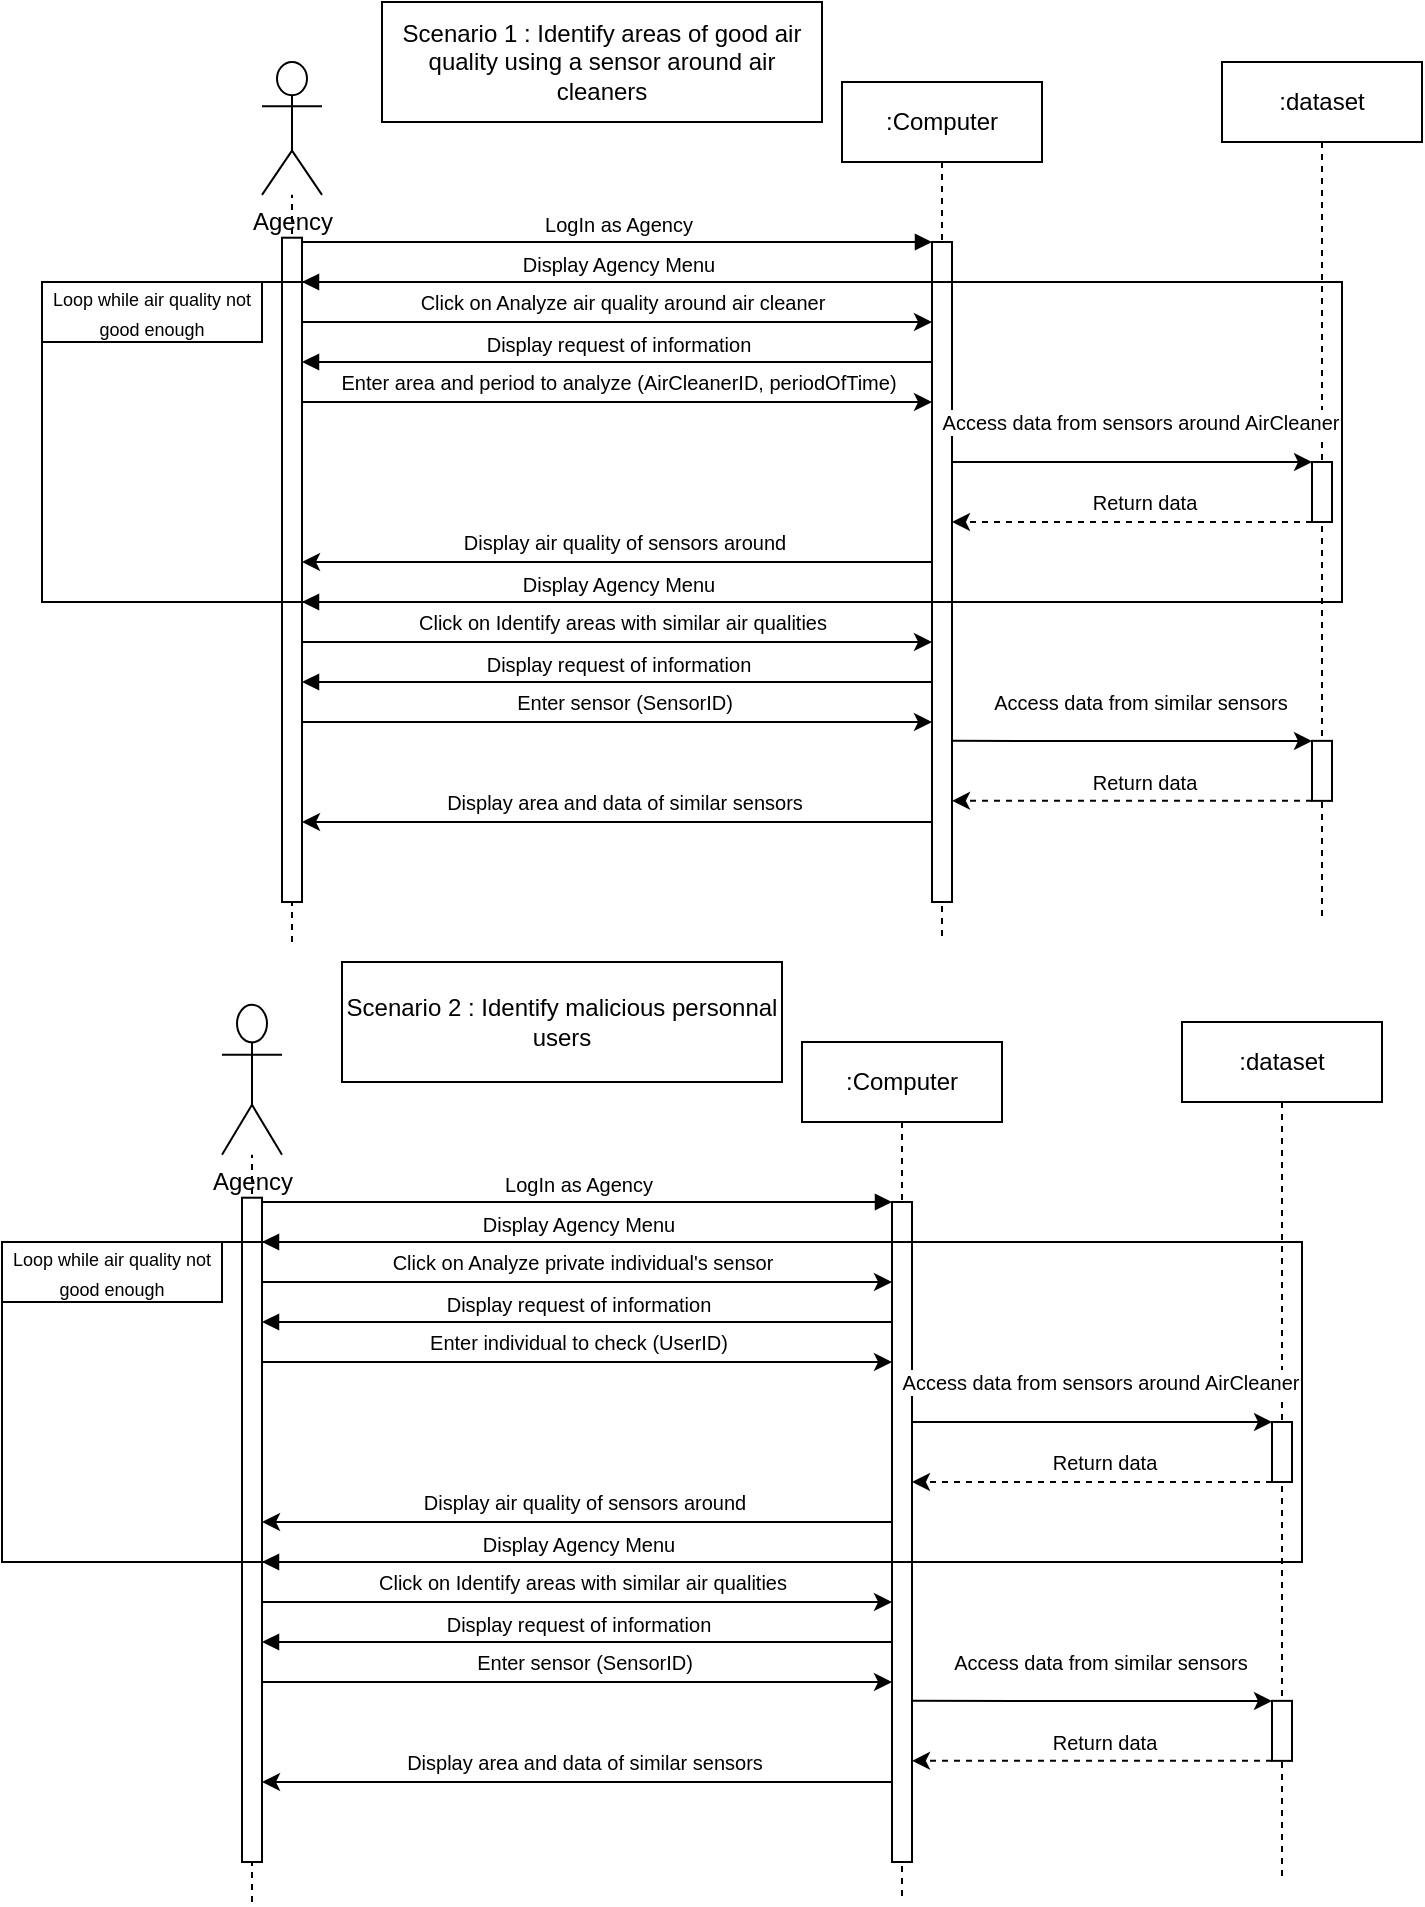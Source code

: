 <mxfile version="24.3.1" type="github">
  <diagram name="Page-1" id="2YBvvXClWsGukQMizWep">
    <mxGraphModel dx="1669" dy="426" grid="1" gridSize="10" guides="1" tooltips="1" connect="1" arrows="1" fold="1" page="1" pageScale="1" pageWidth="850" pageHeight="1100" math="0" shadow="0">
      <root>
        <mxCell id="0" />
        <mxCell id="1" parent="0" />
        <mxCell id="aM9ryv3xv72pqoxQDRHE-5" value="&lt;div&gt;:Computer&lt;/div&gt;" style="shape=umlLifeline;perimeter=lifelinePerimeter;whiteSpace=wrap;html=1;container=0;dropTarget=0;collapsible=0;recursiveResize=0;outlineConnect=0;portConstraint=eastwest;newEdgeStyle={&quot;edgeStyle&quot;:&quot;elbowEdgeStyle&quot;,&quot;elbow&quot;:&quot;vertical&quot;,&quot;curved&quot;:0,&quot;rounded&quot;:0};" parent="1" vertex="1">
          <mxGeometry x="220" y="40" width="100" height="430" as="geometry" />
        </mxCell>
        <mxCell id="aM9ryv3xv72pqoxQDRHE-6" value="" style="html=1;points=[];perimeter=orthogonalPerimeter;outlineConnect=0;targetShapes=umlLifeline;portConstraint=eastwest;newEdgeStyle={&quot;edgeStyle&quot;:&quot;elbowEdgeStyle&quot;,&quot;elbow&quot;:&quot;vertical&quot;,&quot;curved&quot;:0,&quot;rounded&quot;:0};" parent="aM9ryv3xv72pqoxQDRHE-5" vertex="1">
          <mxGeometry x="45" y="80" width="10" height="330" as="geometry" />
        </mxCell>
        <mxCell id="aM9ryv3xv72pqoxQDRHE-7" value="&lt;font style=&quot;font-size: 10px;&quot;&gt;LogIn as Agency&lt;/font&gt;" style="html=1;verticalAlign=bottom;endArrow=block;edgeStyle=elbowEdgeStyle;elbow=vertical;curved=0;rounded=0;" parent="1" source="aM9ryv3xv72pqoxQDRHE-2" target="aM9ryv3xv72pqoxQDRHE-6" edge="1">
          <mxGeometry relative="1" as="geometry">
            <mxPoint x="195" y="130" as="sourcePoint" />
            <Array as="points">
              <mxPoint x="180" y="120" />
            </Array>
          </mxGeometry>
        </mxCell>
        <mxCell id="aM9ryv3xv72pqoxQDRHE-9" value="&lt;font style=&quot;font-size: 10px;&quot;&gt;Display Agency Menu&lt;/font&gt;" style="html=1;verticalAlign=bottom;endArrow=block;edgeStyle=elbowEdgeStyle;elbow=vertical;curved=0;rounded=0;" parent="1" source="aM9ryv3xv72pqoxQDRHE-6" target="aM9ryv3xv72pqoxQDRHE-2" edge="1">
          <mxGeometry relative="1" as="geometry">
            <mxPoint x="175" y="160" as="sourcePoint" />
            <Array as="points">
              <mxPoint x="60" y="140" />
              <mxPoint x="190" y="160" />
            </Array>
            <mxPoint x="-40" y="160.0" as="targetPoint" />
          </mxGeometry>
        </mxCell>
        <mxCell id="IGTpVywdScjhedYOJICQ-6" value="" style="endArrow=none;dashed=1;html=1;rounded=0;" edge="1" parent="1" target="IGTpVywdScjhedYOJICQ-1">
          <mxGeometry width="50" height="50" relative="1" as="geometry">
            <mxPoint x="-55" y="470" as="sourcePoint" />
            <mxPoint x="-60" y="100" as="targetPoint" />
          </mxGeometry>
        </mxCell>
        <mxCell id="IGTpVywdScjhedYOJICQ-5" value="" style="group" vertex="1" connectable="0" parent="1">
          <mxGeometry x="-70" width="540" height="450" as="geometry" />
        </mxCell>
        <mxCell id="IGTpVywdScjhedYOJICQ-1" value="&lt;div&gt;Agency&lt;/div&gt;&lt;div&gt;&lt;br&gt;&lt;/div&gt;" style="shape=umlActor;verticalLabelPosition=bottom;verticalAlign=top;html=1;outlineConnect=0;" vertex="1" parent="IGTpVywdScjhedYOJICQ-5">
          <mxGeometry y="30" width="30" height="66.43" as="geometry" />
        </mxCell>
        <mxCell id="aM9ryv3xv72pqoxQDRHE-2" value="" style="html=1;points=[];perimeter=orthogonalPerimeter;outlineConnect=0;targetShapes=umlLifeline;portConstraint=eastwest;newEdgeStyle={&quot;edgeStyle&quot;:&quot;elbowEdgeStyle&quot;,&quot;elbow&quot;:&quot;vertical&quot;,&quot;curved&quot;:0,&quot;rounded&quot;:0};" parent="IGTpVywdScjhedYOJICQ-5" vertex="1">
          <mxGeometry x="10" y="117.857" width="10" height="332.143" as="geometry" />
        </mxCell>
        <mxCell id="IGTpVywdScjhedYOJICQ-55" value="" style="rounded=0;whiteSpace=wrap;html=1;fillColor=none;" vertex="1" parent="IGTpVywdScjhedYOJICQ-5">
          <mxGeometry x="-110" y="140" width="650" height="160" as="geometry" />
        </mxCell>
        <mxCell id="IGTpVywdScjhedYOJICQ-8" style="edgeStyle=elbowEdgeStyle;rounded=0;orthogonalLoop=1;jettySize=auto;html=1;elbow=vertical;curved=0;" edge="1" parent="1">
          <mxGeometry relative="1" as="geometry">
            <mxPoint x="-50" y="160.0" as="sourcePoint" />
            <mxPoint x="265" y="160.0" as="targetPoint" />
          </mxGeometry>
        </mxCell>
        <mxCell id="IGTpVywdScjhedYOJICQ-9" value="&lt;font style=&quot;font-size: 10px;&quot;&gt;Click on Analyze air quality around air cleaner&lt;/font&gt;" style="edgeLabel;html=1;align=center;verticalAlign=middle;resizable=0;points=[];" vertex="1" connectable="0" parent="IGTpVywdScjhedYOJICQ-8">
          <mxGeometry x="0.154" y="2" relative="1" as="geometry">
            <mxPoint x="-22" y="-8" as="offset" />
          </mxGeometry>
        </mxCell>
        <mxCell id="IGTpVywdScjhedYOJICQ-14" style="edgeStyle=elbowEdgeStyle;rounded=0;orthogonalLoop=1;jettySize=auto;html=1;elbow=vertical;curved=0;" edge="1" parent="1" source="aM9ryv3xv72pqoxQDRHE-2" target="aM9ryv3xv72pqoxQDRHE-6">
          <mxGeometry relative="1" as="geometry">
            <mxPoint x="260" y="200" as="targetPoint" />
            <Array as="points">
              <mxPoint x="160" y="200" />
              <mxPoint x="110" y="220" />
              <mxPoint x="160" y="200" />
              <mxPoint x="110" y="200" />
            </Array>
          </mxGeometry>
        </mxCell>
        <mxCell id="IGTpVywdScjhedYOJICQ-15" value="&lt;font style=&quot;font-size: 10px;&quot;&gt;Enter area and period to analyze (AirCleanerID, periodOfTime)&lt;br&gt;&lt;/font&gt;" style="edgeLabel;html=1;align=center;verticalAlign=middle;resizable=0;points=[];" vertex="1" connectable="0" parent="IGTpVywdScjhedYOJICQ-14">
          <mxGeometry x="0.084" relative="1" as="geometry">
            <mxPoint x="-13" y="-10" as="offset" />
          </mxGeometry>
        </mxCell>
        <mxCell id="IGTpVywdScjhedYOJICQ-18" style="edgeStyle=elbowEdgeStyle;rounded=0;orthogonalLoop=1;jettySize=auto;html=1;elbow=vertical;curved=0;" edge="1" parent="1">
          <mxGeometry relative="1" as="geometry">
            <mxPoint x="265" y="280.003" as="sourcePoint" />
            <mxPoint x="-50" y="280.003" as="targetPoint" />
          </mxGeometry>
        </mxCell>
        <mxCell id="IGTpVywdScjhedYOJICQ-19" value="&lt;font style=&quot;font-size: 10px;&quot;&gt;Display air quality of sensors around &lt;/font&gt;" style="edgeLabel;html=1;align=center;verticalAlign=middle;resizable=0;points=[];" vertex="1" connectable="0" parent="IGTpVywdScjhedYOJICQ-18">
          <mxGeometry x="-0.113" y="-2" relative="1" as="geometry">
            <mxPoint x="-15" y="-8" as="offset" />
          </mxGeometry>
        </mxCell>
        <mxCell id="IGTpVywdScjhedYOJICQ-22" value="Scenario 1 : Identify areas of good air quality using a sensor around air cleaners" style="rounded=0;whiteSpace=wrap;html=1;" vertex="1" parent="1">
          <mxGeometry x="-10" width="220" height="60" as="geometry" />
        </mxCell>
        <mxCell id="IGTpVywdScjhedYOJICQ-23" style="edgeStyle=elbowEdgeStyle;rounded=0;orthogonalLoop=1;jettySize=auto;html=1;elbow=vertical;curved=0;" edge="1" parent="1">
          <mxGeometry relative="1" as="geometry">
            <mxPoint x="-50" y="360" as="sourcePoint" />
            <mxPoint x="265" y="360" as="targetPoint" />
            <Array as="points">
              <mxPoint x="160" y="360" />
              <mxPoint x="140" y="330" />
            </Array>
          </mxGeometry>
        </mxCell>
        <mxCell id="IGTpVywdScjhedYOJICQ-37" value="&lt;font style=&quot;font-size: 10px;&quot;&gt;Enter sensor (SensorID)&lt;/font&gt;" style="edgeLabel;html=1;align=center;verticalAlign=middle;resizable=0;points=[];" vertex="1" connectable="0" parent="IGTpVywdScjhedYOJICQ-23">
          <mxGeometry x="0.019" y="1" relative="1" as="geometry">
            <mxPoint y="-9" as="offset" />
          </mxGeometry>
        </mxCell>
        <mxCell id="IGTpVywdScjhedYOJICQ-28" value="&lt;div&gt;:dataset&lt;/div&gt;" style="shape=umlLifeline;perimeter=lifelinePerimeter;whiteSpace=wrap;html=1;container=0;dropTarget=0;collapsible=0;recursiveResize=0;outlineConnect=0;portConstraint=eastwest;newEdgeStyle={&quot;edgeStyle&quot;:&quot;elbowEdgeStyle&quot;,&quot;elbow&quot;:&quot;vertical&quot;,&quot;curved&quot;:0,&quot;rounded&quot;:0};" vertex="1" parent="1">
          <mxGeometry x="410" y="30" width="100" height="430" as="geometry" />
        </mxCell>
        <mxCell id="IGTpVywdScjhedYOJICQ-29" value="" style="html=1;points=[];perimeter=orthogonalPerimeter;outlineConnect=0;targetShapes=umlLifeline;portConstraint=eastwest;newEdgeStyle={&quot;edgeStyle&quot;:&quot;elbowEdgeStyle&quot;,&quot;elbow&quot;:&quot;vertical&quot;,&quot;curved&quot;:0,&quot;rounded&quot;:0};" vertex="1" parent="IGTpVywdScjhedYOJICQ-28">
          <mxGeometry x="45" y="200" width="10" height="30" as="geometry" />
        </mxCell>
        <mxCell id="IGTpVywdScjhedYOJICQ-40" value="" style="html=1;points=[];perimeter=orthogonalPerimeter;outlineConnect=0;targetShapes=umlLifeline;portConstraint=eastwest;newEdgeStyle={&quot;edgeStyle&quot;:&quot;elbowEdgeStyle&quot;,&quot;elbow&quot;:&quot;vertical&quot;,&quot;curved&quot;:0,&quot;rounded&quot;:0};" vertex="1" parent="IGTpVywdScjhedYOJICQ-28">
          <mxGeometry x="45" y="339.43" width="10" height="30" as="geometry" />
        </mxCell>
        <mxCell id="IGTpVywdScjhedYOJICQ-45" style="edgeStyle=elbowEdgeStyle;rounded=0;orthogonalLoop=1;jettySize=auto;html=1;elbow=vertical;curved=0;" edge="1" parent="IGTpVywdScjhedYOJICQ-28">
          <mxGeometry relative="1" as="geometry">
            <mxPoint x="-135" y="339.433" as="sourcePoint" />
            <mxPoint x="45" y="339.433" as="targetPoint" />
          </mxGeometry>
        </mxCell>
        <mxCell id="IGTpVywdScjhedYOJICQ-46" value="&lt;div&gt;&lt;font style=&quot;font-size: 10px;&quot;&gt;Access data from similar sensors&lt;/font&gt;&lt;/div&gt;" style="edgeLabel;html=1;align=center;verticalAlign=middle;resizable=0;points=[];" vertex="1" connectable="0" parent="IGTpVywdScjhedYOJICQ-45">
          <mxGeometry x="-0.267" relative="1" as="geometry">
            <mxPoint x="28" y="-20" as="offset" />
          </mxGeometry>
        </mxCell>
        <mxCell id="IGTpVywdScjhedYOJICQ-47" style="edgeStyle=elbowEdgeStyle;rounded=0;orthogonalLoop=1;jettySize=auto;html=1;elbow=vertical;curved=0;dashed=1;" edge="1" parent="IGTpVywdScjhedYOJICQ-28" source="IGTpVywdScjhedYOJICQ-40">
          <mxGeometry relative="1" as="geometry">
            <mxPoint x="35" y="369.466" as="sourcePoint" />
            <mxPoint x="-135" y="369.43" as="targetPoint" />
            <Array as="points">
              <mxPoint x="-80" y="369.43" />
            </Array>
          </mxGeometry>
        </mxCell>
        <mxCell id="IGTpVywdScjhedYOJICQ-48" value="&lt;font style=&quot;font-size: 10px;&quot;&gt;Return data&lt;/font&gt;" style="edgeLabel;html=1;align=center;verticalAlign=middle;resizable=0;points=[];" vertex="1" connectable="0" parent="IGTpVywdScjhedYOJICQ-47">
          <mxGeometry x="-0.181" y="2" relative="1" as="geometry">
            <mxPoint x="-11" y="-12" as="offset" />
          </mxGeometry>
        </mxCell>
        <mxCell id="IGTpVywdScjhedYOJICQ-30" style="edgeStyle=elbowEdgeStyle;rounded=0;orthogonalLoop=1;jettySize=auto;html=1;elbow=vertical;curved=0;" edge="1" parent="1">
          <mxGeometry relative="1" as="geometry">
            <mxPoint x="275.0" y="230" as="sourcePoint" />
            <mxPoint x="455" y="230" as="targetPoint" />
          </mxGeometry>
        </mxCell>
        <mxCell id="IGTpVywdScjhedYOJICQ-31" value="&lt;font style=&quot;font-size: 10px;&quot;&gt;Access data from sensors around AirCleaner&lt;/font&gt;" style="edgeLabel;html=1;align=center;verticalAlign=middle;resizable=0;points=[];" vertex="1" connectable="0" parent="IGTpVywdScjhedYOJICQ-30">
          <mxGeometry x="-0.267" relative="1" as="geometry">
            <mxPoint x="28" y="-20" as="offset" />
          </mxGeometry>
        </mxCell>
        <mxCell id="IGTpVywdScjhedYOJICQ-32" style="edgeStyle=elbowEdgeStyle;rounded=0;orthogonalLoop=1;jettySize=auto;html=1;elbow=vertical;curved=0;dashed=1;" edge="1" parent="1">
          <mxGeometry relative="1" as="geometry">
            <mxPoint x="455" y="259.997" as="sourcePoint" />
            <mxPoint x="275" y="259.997" as="targetPoint" />
          </mxGeometry>
        </mxCell>
        <mxCell id="IGTpVywdScjhedYOJICQ-33" value="&lt;font style=&quot;font-size: 10px;&quot;&gt;Return data&lt;/font&gt;" style="edgeLabel;html=1;align=center;verticalAlign=middle;resizable=0;points=[];" vertex="1" connectable="0" parent="IGTpVywdScjhedYOJICQ-32">
          <mxGeometry x="-0.181" y="2" relative="1" as="geometry">
            <mxPoint x="-11" y="-12" as="offset" />
          </mxGeometry>
        </mxCell>
        <mxCell id="IGTpVywdScjhedYOJICQ-34" value="&lt;font style=&quot;font-size: 10px;&quot;&gt;Display Agency Menu&lt;/font&gt;" style="html=1;verticalAlign=bottom;endArrow=block;edgeStyle=elbowEdgeStyle;elbow=vertical;curved=0;rounded=0;" edge="1" parent="1">
          <mxGeometry relative="1" as="geometry">
            <mxPoint x="265" y="300" as="sourcePoint" />
            <Array as="points">
              <mxPoint x="60" y="300" />
              <mxPoint x="190" y="320" />
            </Array>
            <mxPoint x="-50" y="300" as="targetPoint" />
          </mxGeometry>
        </mxCell>
        <mxCell id="IGTpVywdScjhedYOJICQ-35" style="edgeStyle=elbowEdgeStyle;rounded=0;orthogonalLoop=1;jettySize=auto;html=1;elbow=vertical;curved=0;" edge="1" parent="1">
          <mxGeometry relative="1" as="geometry">
            <mxPoint x="-50" y="320.0" as="sourcePoint" />
            <mxPoint x="265" y="320.0" as="targetPoint" />
          </mxGeometry>
        </mxCell>
        <mxCell id="IGTpVywdScjhedYOJICQ-36" value="&lt;font style=&quot;font-size: 10px;&quot;&gt;Click on Identify areas with similar air qualities&lt;br&gt;&lt;/font&gt;" style="edgeLabel;html=1;align=center;verticalAlign=middle;resizable=0;points=[];" vertex="1" connectable="0" parent="IGTpVywdScjhedYOJICQ-35">
          <mxGeometry x="0.154" y="2" relative="1" as="geometry">
            <mxPoint x="-22" y="-8" as="offset" />
          </mxGeometry>
        </mxCell>
        <mxCell id="IGTpVywdScjhedYOJICQ-38" value="&lt;font style=&quot;font-size: 10px;&quot;&gt;Display request of information&lt;br&gt;&lt;/font&gt;" style="html=1;verticalAlign=bottom;endArrow=block;edgeStyle=elbowEdgeStyle;elbow=vertical;curved=0;rounded=0;" edge="1" parent="1">
          <mxGeometry relative="1" as="geometry">
            <mxPoint x="265" y="340" as="sourcePoint" />
            <Array as="points">
              <mxPoint x="60" y="340" />
              <mxPoint x="190" y="360" />
            </Array>
            <mxPoint x="-50" y="340" as="targetPoint" />
          </mxGeometry>
        </mxCell>
        <mxCell id="IGTpVywdScjhedYOJICQ-39" value="&lt;font style=&quot;font-size: 10px;&quot;&gt;Display request of information&lt;br&gt;&lt;/font&gt;" style="html=1;verticalAlign=bottom;endArrow=block;edgeStyle=elbowEdgeStyle;elbow=vertical;curved=0;rounded=0;" edge="1" parent="1">
          <mxGeometry relative="1" as="geometry">
            <mxPoint x="265" y="180" as="sourcePoint" />
            <Array as="points">
              <mxPoint x="60" y="180" />
              <mxPoint x="190" y="200" />
            </Array>
            <mxPoint x="-50" y="180" as="targetPoint" />
          </mxGeometry>
        </mxCell>
        <mxCell id="IGTpVywdScjhedYOJICQ-50" style="edgeStyle=elbowEdgeStyle;rounded=0;orthogonalLoop=1;jettySize=auto;html=1;elbow=vertical;curved=0;" edge="1" parent="1">
          <mxGeometry relative="1" as="geometry">
            <mxPoint x="265" y="410.003" as="sourcePoint" />
            <mxPoint x="-50" y="410.003" as="targetPoint" />
          </mxGeometry>
        </mxCell>
        <mxCell id="IGTpVywdScjhedYOJICQ-51" value="&lt;font style=&quot;font-size: 10px;&quot;&gt;Display area and data of similar sensors &lt;/font&gt;" style="edgeLabel;html=1;align=center;verticalAlign=middle;resizable=0;points=[];" vertex="1" connectable="0" parent="IGTpVywdScjhedYOJICQ-50">
          <mxGeometry x="-0.113" y="-2" relative="1" as="geometry">
            <mxPoint x="-15" y="-8" as="offset" />
          </mxGeometry>
        </mxCell>
        <mxCell id="IGTpVywdScjhedYOJICQ-57" value="&lt;font style=&quot;font-size: 9px;&quot;&gt;Loop while air quality not good enough&lt;/font&gt;" style="rounded=0;whiteSpace=wrap;html=1;" vertex="1" parent="1">
          <mxGeometry x="-180" y="140" width="110" height="30" as="geometry" />
        </mxCell>
        <mxCell id="IGTpVywdScjhedYOJICQ-58" value="&lt;div&gt;:Computer&lt;/div&gt;" style="shape=umlLifeline;perimeter=lifelinePerimeter;whiteSpace=wrap;html=1;container=0;dropTarget=0;collapsible=0;recursiveResize=0;outlineConnect=0;portConstraint=eastwest;newEdgeStyle={&quot;edgeStyle&quot;:&quot;elbowEdgeStyle&quot;,&quot;elbow&quot;:&quot;vertical&quot;,&quot;curved&quot;:0,&quot;rounded&quot;:0};" vertex="1" parent="1">
          <mxGeometry x="200" y="520" width="100" height="430" as="geometry" />
        </mxCell>
        <mxCell id="IGTpVywdScjhedYOJICQ-59" value="" style="html=1;points=[];perimeter=orthogonalPerimeter;outlineConnect=0;targetShapes=umlLifeline;portConstraint=eastwest;newEdgeStyle={&quot;edgeStyle&quot;:&quot;elbowEdgeStyle&quot;,&quot;elbow&quot;:&quot;vertical&quot;,&quot;curved&quot;:0,&quot;rounded&quot;:0};" vertex="1" parent="IGTpVywdScjhedYOJICQ-58">
          <mxGeometry x="45" y="80" width="10" height="330" as="geometry" />
        </mxCell>
        <mxCell id="IGTpVywdScjhedYOJICQ-60" value="&lt;font style=&quot;font-size: 10px;&quot;&gt;LogIn as Agency&lt;/font&gt;" style="html=1;verticalAlign=bottom;endArrow=block;edgeStyle=elbowEdgeStyle;elbow=vertical;curved=0;rounded=0;" edge="1" parent="1" source="IGTpVywdScjhedYOJICQ-65" target="IGTpVywdScjhedYOJICQ-59">
          <mxGeometry relative="1" as="geometry">
            <mxPoint x="175" y="610" as="sourcePoint" />
            <Array as="points">
              <mxPoint x="160" y="600" />
            </Array>
          </mxGeometry>
        </mxCell>
        <mxCell id="IGTpVywdScjhedYOJICQ-61" value="&lt;font style=&quot;font-size: 10px;&quot;&gt;Display Agency Menu&lt;/font&gt;" style="html=1;verticalAlign=bottom;endArrow=block;edgeStyle=elbowEdgeStyle;elbow=vertical;curved=0;rounded=0;" edge="1" parent="1" source="IGTpVywdScjhedYOJICQ-59" target="IGTpVywdScjhedYOJICQ-65">
          <mxGeometry relative="1" as="geometry">
            <mxPoint x="155" y="640" as="sourcePoint" />
            <Array as="points">
              <mxPoint x="40" y="620" />
              <mxPoint x="170" y="640" />
            </Array>
            <mxPoint x="-60" y="640" as="targetPoint" />
          </mxGeometry>
        </mxCell>
        <mxCell id="IGTpVywdScjhedYOJICQ-62" value="" style="endArrow=none;dashed=1;html=1;rounded=0;" edge="1" parent="1" target="IGTpVywdScjhedYOJICQ-64">
          <mxGeometry width="50" height="50" relative="1" as="geometry">
            <mxPoint x="-75" y="950" as="sourcePoint" />
            <mxPoint x="-80" y="580" as="targetPoint" />
          </mxGeometry>
        </mxCell>
        <mxCell id="IGTpVywdScjhedYOJICQ-63" value="" style="group" vertex="1" connectable="0" parent="1">
          <mxGeometry x="-90" y="480" width="540" height="450" as="geometry" />
        </mxCell>
        <mxCell id="IGTpVywdScjhedYOJICQ-64" value="&lt;div&gt;Agency&lt;/div&gt;&lt;div&gt;&lt;br&gt;&lt;/div&gt;" style="shape=umlActor;verticalLabelPosition=bottom;verticalAlign=top;html=1;outlineConnect=0;" vertex="1" parent="IGTpVywdScjhedYOJICQ-63">
          <mxGeometry y="21.429" width="30" height="75" as="geometry" />
        </mxCell>
        <mxCell id="IGTpVywdScjhedYOJICQ-65" value="" style="html=1;points=[];perimeter=orthogonalPerimeter;outlineConnect=0;targetShapes=umlLifeline;portConstraint=eastwest;newEdgeStyle={&quot;edgeStyle&quot;:&quot;elbowEdgeStyle&quot;,&quot;elbow&quot;:&quot;vertical&quot;,&quot;curved&quot;:0,&quot;rounded&quot;:0};" vertex="1" parent="IGTpVywdScjhedYOJICQ-63">
          <mxGeometry x="10" y="117.857" width="10" height="332.143" as="geometry" />
        </mxCell>
        <mxCell id="IGTpVywdScjhedYOJICQ-66" value="" style="rounded=0;whiteSpace=wrap;html=1;fillColor=none;" vertex="1" parent="IGTpVywdScjhedYOJICQ-63">
          <mxGeometry x="-110" y="140" width="650" height="160" as="geometry" />
        </mxCell>
        <mxCell id="IGTpVywdScjhedYOJICQ-67" style="edgeStyle=elbowEdgeStyle;rounded=0;orthogonalLoop=1;jettySize=auto;html=1;elbow=vertical;curved=0;" edge="1" parent="1">
          <mxGeometry relative="1" as="geometry">
            <mxPoint x="-70" y="640.0" as="sourcePoint" />
            <mxPoint x="245" y="640.0" as="targetPoint" />
          </mxGeometry>
        </mxCell>
        <mxCell id="IGTpVywdScjhedYOJICQ-68" value="&lt;font style=&quot;font-size: 10px;&quot;&gt;Click on Analyze private individual&#39;s sensor&lt;br&gt;&lt;/font&gt;" style="edgeLabel;html=1;align=center;verticalAlign=middle;resizable=0;points=[];" vertex="1" connectable="0" parent="IGTpVywdScjhedYOJICQ-67">
          <mxGeometry x="0.154" y="2" relative="1" as="geometry">
            <mxPoint x="-22" y="-8" as="offset" />
          </mxGeometry>
        </mxCell>
        <mxCell id="IGTpVywdScjhedYOJICQ-69" style="edgeStyle=elbowEdgeStyle;rounded=0;orthogonalLoop=1;jettySize=auto;html=1;elbow=vertical;curved=0;" edge="1" parent="1" source="IGTpVywdScjhedYOJICQ-65" target="IGTpVywdScjhedYOJICQ-59">
          <mxGeometry relative="1" as="geometry">
            <mxPoint x="240" y="680" as="targetPoint" />
            <Array as="points">
              <mxPoint x="140" y="680" />
              <mxPoint x="90" y="700" />
              <mxPoint x="140" y="680" />
              <mxPoint x="90" y="680" />
            </Array>
          </mxGeometry>
        </mxCell>
        <mxCell id="IGTpVywdScjhedYOJICQ-70" value="&lt;font style=&quot;font-size: 10px;&quot;&gt;Enter individual to check (UserID)&lt;br&gt;&lt;/font&gt;" style="edgeLabel;html=1;align=center;verticalAlign=middle;resizable=0;points=[];" vertex="1" connectable="0" parent="IGTpVywdScjhedYOJICQ-69">
          <mxGeometry x="0.084" relative="1" as="geometry">
            <mxPoint x="-13" y="-10" as="offset" />
          </mxGeometry>
        </mxCell>
        <mxCell id="IGTpVywdScjhedYOJICQ-71" style="edgeStyle=elbowEdgeStyle;rounded=0;orthogonalLoop=1;jettySize=auto;html=1;elbow=vertical;curved=0;" edge="1" parent="1">
          <mxGeometry relative="1" as="geometry">
            <mxPoint x="245" y="760.003" as="sourcePoint" />
            <mxPoint x="-70" y="760.003" as="targetPoint" />
          </mxGeometry>
        </mxCell>
        <mxCell id="IGTpVywdScjhedYOJICQ-72" value="&lt;font style=&quot;font-size: 10px;&quot;&gt;Display air quality of sensors around &lt;/font&gt;" style="edgeLabel;html=1;align=center;verticalAlign=middle;resizable=0;points=[];" vertex="1" connectable="0" parent="IGTpVywdScjhedYOJICQ-71">
          <mxGeometry x="-0.113" y="-2" relative="1" as="geometry">
            <mxPoint x="-15" y="-8" as="offset" />
          </mxGeometry>
        </mxCell>
        <mxCell id="IGTpVywdScjhedYOJICQ-73" value="Scenario 2 : Identify malicious personnal users" style="rounded=0;whiteSpace=wrap;html=1;" vertex="1" parent="1">
          <mxGeometry x="-30" y="480" width="220" height="60" as="geometry" />
        </mxCell>
        <mxCell id="IGTpVywdScjhedYOJICQ-74" style="edgeStyle=elbowEdgeStyle;rounded=0;orthogonalLoop=1;jettySize=auto;html=1;elbow=vertical;curved=0;" edge="1" parent="1">
          <mxGeometry relative="1" as="geometry">
            <mxPoint x="-70" y="840" as="sourcePoint" />
            <mxPoint x="245" y="840" as="targetPoint" />
            <Array as="points">
              <mxPoint x="140" y="840" />
              <mxPoint x="120" y="810" />
            </Array>
          </mxGeometry>
        </mxCell>
        <mxCell id="IGTpVywdScjhedYOJICQ-75" value="&lt;font style=&quot;font-size: 10px;&quot;&gt;Enter sensor (SensorID)&lt;/font&gt;" style="edgeLabel;html=1;align=center;verticalAlign=middle;resizable=0;points=[];" vertex="1" connectable="0" parent="IGTpVywdScjhedYOJICQ-74">
          <mxGeometry x="0.019" y="1" relative="1" as="geometry">
            <mxPoint y="-9" as="offset" />
          </mxGeometry>
        </mxCell>
        <mxCell id="IGTpVywdScjhedYOJICQ-76" value="&lt;div&gt;:dataset&lt;/div&gt;" style="shape=umlLifeline;perimeter=lifelinePerimeter;whiteSpace=wrap;html=1;container=0;dropTarget=0;collapsible=0;recursiveResize=0;outlineConnect=0;portConstraint=eastwest;newEdgeStyle={&quot;edgeStyle&quot;:&quot;elbowEdgeStyle&quot;,&quot;elbow&quot;:&quot;vertical&quot;,&quot;curved&quot;:0,&quot;rounded&quot;:0};" vertex="1" parent="1">
          <mxGeometry x="390" y="510" width="100" height="430" as="geometry" />
        </mxCell>
        <mxCell id="IGTpVywdScjhedYOJICQ-77" value="" style="html=1;points=[];perimeter=orthogonalPerimeter;outlineConnect=0;targetShapes=umlLifeline;portConstraint=eastwest;newEdgeStyle={&quot;edgeStyle&quot;:&quot;elbowEdgeStyle&quot;,&quot;elbow&quot;:&quot;vertical&quot;,&quot;curved&quot;:0,&quot;rounded&quot;:0};" vertex="1" parent="IGTpVywdScjhedYOJICQ-76">
          <mxGeometry x="45" y="200" width="10" height="30" as="geometry" />
        </mxCell>
        <mxCell id="IGTpVywdScjhedYOJICQ-78" value="" style="html=1;points=[];perimeter=orthogonalPerimeter;outlineConnect=0;targetShapes=umlLifeline;portConstraint=eastwest;newEdgeStyle={&quot;edgeStyle&quot;:&quot;elbowEdgeStyle&quot;,&quot;elbow&quot;:&quot;vertical&quot;,&quot;curved&quot;:0,&quot;rounded&quot;:0};" vertex="1" parent="IGTpVywdScjhedYOJICQ-76">
          <mxGeometry x="45" y="339.43" width="10" height="30" as="geometry" />
        </mxCell>
        <mxCell id="IGTpVywdScjhedYOJICQ-79" style="edgeStyle=elbowEdgeStyle;rounded=0;orthogonalLoop=1;jettySize=auto;html=1;elbow=vertical;curved=0;" edge="1" parent="IGTpVywdScjhedYOJICQ-76">
          <mxGeometry relative="1" as="geometry">
            <mxPoint x="-135" y="339.433" as="sourcePoint" />
            <mxPoint x="45" y="339.433" as="targetPoint" />
          </mxGeometry>
        </mxCell>
        <mxCell id="IGTpVywdScjhedYOJICQ-80" value="&lt;div&gt;&lt;font style=&quot;font-size: 10px;&quot;&gt;Access data from similar sensors&lt;/font&gt;&lt;/div&gt;" style="edgeLabel;html=1;align=center;verticalAlign=middle;resizable=0;points=[];" vertex="1" connectable="0" parent="IGTpVywdScjhedYOJICQ-79">
          <mxGeometry x="-0.267" relative="1" as="geometry">
            <mxPoint x="28" y="-20" as="offset" />
          </mxGeometry>
        </mxCell>
        <mxCell id="IGTpVywdScjhedYOJICQ-81" style="edgeStyle=elbowEdgeStyle;rounded=0;orthogonalLoop=1;jettySize=auto;html=1;elbow=vertical;curved=0;dashed=1;" edge="1" parent="IGTpVywdScjhedYOJICQ-76" source="IGTpVywdScjhedYOJICQ-78">
          <mxGeometry relative="1" as="geometry">
            <mxPoint x="35" y="369.466" as="sourcePoint" />
            <mxPoint x="-135" y="369.43" as="targetPoint" />
            <Array as="points">
              <mxPoint x="-80" y="369.43" />
            </Array>
          </mxGeometry>
        </mxCell>
        <mxCell id="IGTpVywdScjhedYOJICQ-82" value="&lt;font style=&quot;font-size: 10px;&quot;&gt;Return data&lt;/font&gt;" style="edgeLabel;html=1;align=center;verticalAlign=middle;resizable=0;points=[];" vertex="1" connectable="0" parent="IGTpVywdScjhedYOJICQ-81">
          <mxGeometry x="-0.181" y="2" relative="1" as="geometry">
            <mxPoint x="-11" y="-12" as="offset" />
          </mxGeometry>
        </mxCell>
        <mxCell id="IGTpVywdScjhedYOJICQ-83" style="edgeStyle=elbowEdgeStyle;rounded=0;orthogonalLoop=1;jettySize=auto;html=1;elbow=vertical;curved=0;" edge="1" parent="1">
          <mxGeometry relative="1" as="geometry">
            <mxPoint x="255.0" y="710" as="sourcePoint" />
            <mxPoint x="435" y="710" as="targetPoint" />
          </mxGeometry>
        </mxCell>
        <mxCell id="IGTpVywdScjhedYOJICQ-84" value="&lt;font style=&quot;font-size: 10px;&quot;&gt;Access data from sensors around AirCleaner&lt;/font&gt;" style="edgeLabel;html=1;align=center;verticalAlign=middle;resizable=0;points=[];" vertex="1" connectable="0" parent="IGTpVywdScjhedYOJICQ-83">
          <mxGeometry x="-0.267" relative="1" as="geometry">
            <mxPoint x="28" y="-20" as="offset" />
          </mxGeometry>
        </mxCell>
        <mxCell id="IGTpVywdScjhedYOJICQ-85" style="edgeStyle=elbowEdgeStyle;rounded=0;orthogonalLoop=1;jettySize=auto;html=1;elbow=vertical;curved=0;dashed=1;" edge="1" parent="1">
          <mxGeometry relative="1" as="geometry">
            <mxPoint x="435" y="739.997" as="sourcePoint" />
            <mxPoint x="255" y="739.997" as="targetPoint" />
          </mxGeometry>
        </mxCell>
        <mxCell id="IGTpVywdScjhedYOJICQ-86" value="&lt;font style=&quot;font-size: 10px;&quot;&gt;Return data&lt;/font&gt;" style="edgeLabel;html=1;align=center;verticalAlign=middle;resizable=0;points=[];" vertex="1" connectable="0" parent="IGTpVywdScjhedYOJICQ-85">
          <mxGeometry x="-0.181" y="2" relative="1" as="geometry">
            <mxPoint x="-11" y="-12" as="offset" />
          </mxGeometry>
        </mxCell>
        <mxCell id="IGTpVywdScjhedYOJICQ-87" value="&lt;font style=&quot;font-size: 10px;&quot;&gt;Display Agency Menu&lt;/font&gt;" style="html=1;verticalAlign=bottom;endArrow=block;edgeStyle=elbowEdgeStyle;elbow=vertical;curved=0;rounded=0;" edge="1" parent="1">
          <mxGeometry relative="1" as="geometry">
            <mxPoint x="245" y="780" as="sourcePoint" />
            <Array as="points">
              <mxPoint x="40" y="780" />
              <mxPoint x="170" y="800" />
            </Array>
            <mxPoint x="-70" y="780" as="targetPoint" />
          </mxGeometry>
        </mxCell>
        <mxCell id="IGTpVywdScjhedYOJICQ-88" style="edgeStyle=elbowEdgeStyle;rounded=0;orthogonalLoop=1;jettySize=auto;html=1;elbow=vertical;curved=0;" edge="1" parent="1">
          <mxGeometry relative="1" as="geometry">
            <mxPoint x="-70" y="800.0" as="sourcePoint" />
            <mxPoint x="245" y="800.0" as="targetPoint" />
          </mxGeometry>
        </mxCell>
        <mxCell id="IGTpVywdScjhedYOJICQ-89" value="&lt;font style=&quot;font-size: 10px;&quot;&gt;Click on Identify areas with similar air qualities&lt;br&gt;&lt;/font&gt;" style="edgeLabel;html=1;align=center;verticalAlign=middle;resizable=0;points=[];" vertex="1" connectable="0" parent="IGTpVywdScjhedYOJICQ-88">
          <mxGeometry x="0.154" y="2" relative="1" as="geometry">
            <mxPoint x="-22" y="-8" as="offset" />
          </mxGeometry>
        </mxCell>
        <mxCell id="IGTpVywdScjhedYOJICQ-90" value="&lt;font style=&quot;font-size: 10px;&quot;&gt;Display request of information&lt;br&gt;&lt;/font&gt;" style="html=1;verticalAlign=bottom;endArrow=block;edgeStyle=elbowEdgeStyle;elbow=vertical;curved=0;rounded=0;" edge="1" parent="1">
          <mxGeometry relative="1" as="geometry">
            <mxPoint x="245" y="820" as="sourcePoint" />
            <Array as="points">
              <mxPoint x="40" y="820" />
              <mxPoint x="170" y="840" />
            </Array>
            <mxPoint x="-70" y="820" as="targetPoint" />
          </mxGeometry>
        </mxCell>
        <mxCell id="IGTpVywdScjhedYOJICQ-91" value="&lt;font style=&quot;font-size: 10px;&quot;&gt;Display request of information&lt;br&gt;&lt;/font&gt;" style="html=1;verticalAlign=bottom;endArrow=block;edgeStyle=elbowEdgeStyle;elbow=vertical;curved=0;rounded=0;" edge="1" parent="1">
          <mxGeometry relative="1" as="geometry">
            <mxPoint x="245" y="660" as="sourcePoint" />
            <Array as="points">
              <mxPoint x="40" y="660" />
              <mxPoint x="170" y="680" />
            </Array>
            <mxPoint x="-70" y="660" as="targetPoint" />
          </mxGeometry>
        </mxCell>
        <mxCell id="IGTpVywdScjhedYOJICQ-92" style="edgeStyle=elbowEdgeStyle;rounded=0;orthogonalLoop=1;jettySize=auto;html=1;elbow=vertical;curved=0;" edge="1" parent="1">
          <mxGeometry relative="1" as="geometry">
            <mxPoint x="245" y="890.003" as="sourcePoint" />
            <mxPoint x="-70" y="890.003" as="targetPoint" />
          </mxGeometry>
        </mxCell>
        <mxCell id="IGTpVywdScjhedYOJICQ-93" value="&lt;font style=&quot;font-size: 10px;&quot;&gt;Display area and data of similar sensors &lt;/font&gt;" style="edgeLabel;html=1;align=center;verticalAlign=middle;resizable=0;points=[];" vertex="1" connectable="0" parent="IGTpVywdScjhedYOJICQ-92">
          <mxGeometry x="-0.113" y="-2" relative="1" as="geometry">
            <mxPoint x="-15" y="-8" as="offset" />
          </mxGeometry>
        </mxCell>
        <mxCell id="IGTpVywdScjhedYOJICQ-94" value="&lt;font style=&quot;font-size: 9px;&quot;&gt;Loop while air quality not good enough&lt;/font&gt;" style="rounded=0;whiteSpace=wrap;html=1;" vertex="1" parent="1">
          <mxGeometry x="-200" y="620" width="110" height="30" as="geometry" />
        </mxCell>
      </root>
    </mxGraphModel>
  </diagram>
</mxfile>
